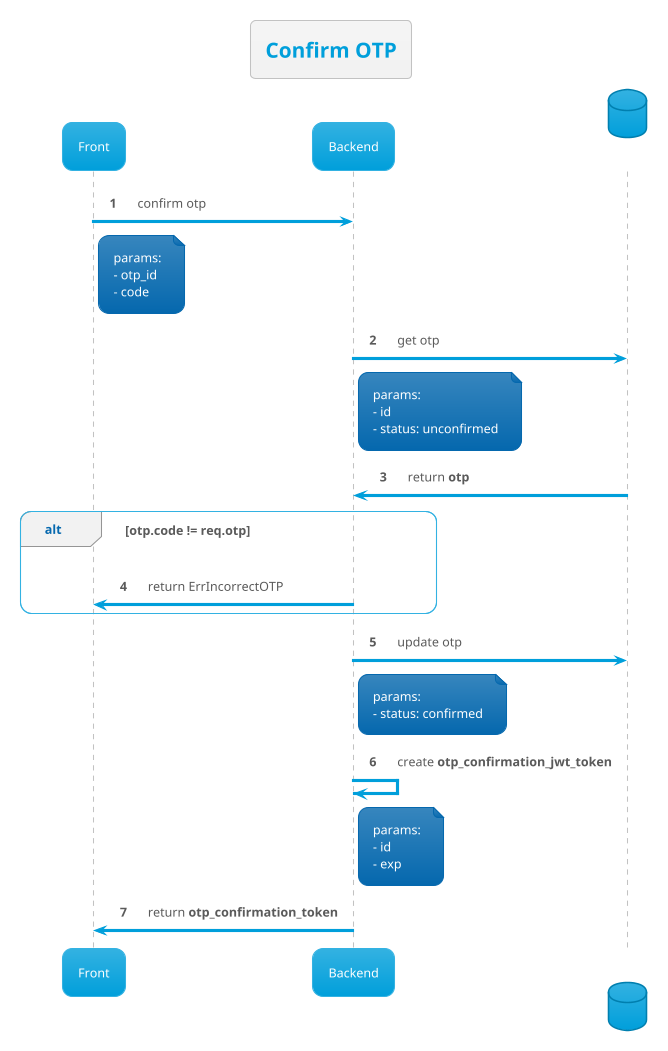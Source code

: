 @startuml confirm-otp
!theme bluegray

title Confirm OTP
autonumber

participant "Front" as F
participant "Backend" as B
database "DB" as DB

F -> B: confirm otp
    note right F
        params:
        - otp_id
        - code
    end note

B -> DB: get otp
    note right B
        params:
        - id
        - status: unconfirmed
    end note

DB -> B: return **otp**

alt otp.code != req.otp
    B -> F: return ErrIncorrectOTP
end

B -> DB: update otp
    note right B
        params:
        - status: confirmed
    end note

B -> B: create **otp_confirmation_jwt_token**
    note right B
        params:
        - id
        - exp
    end note

B -> F: return **otp_confirmation_token**

@enduml